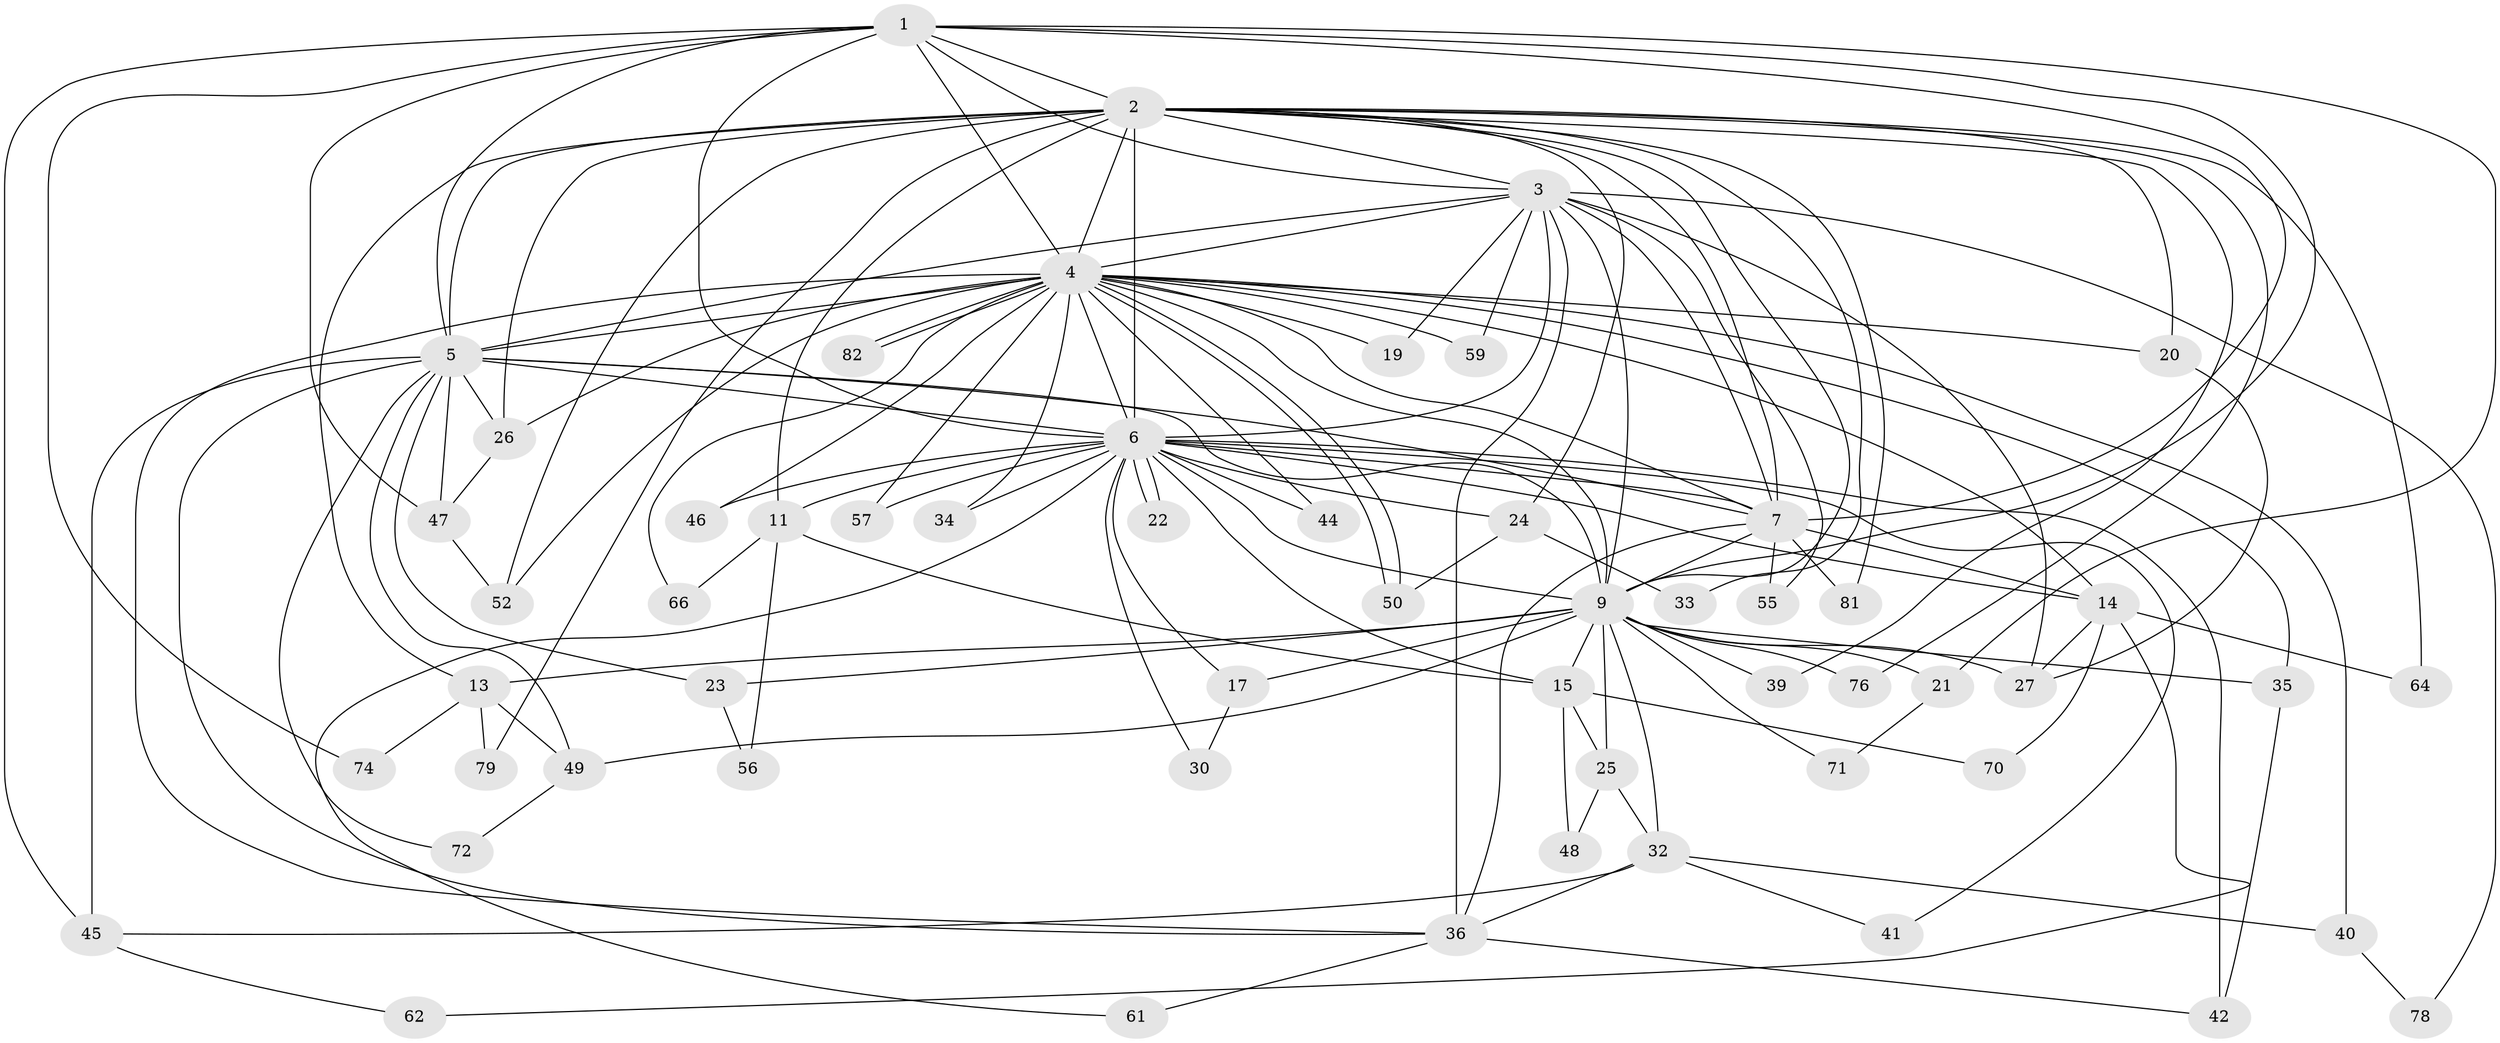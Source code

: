// Generated by graph-tools (version 1.1) at 2025/23/03/03/25 07:23:40]
// undirected, 57 vertices, 140 edges
graph export_dot {
graph [start="1"]
  node [color=gray90,style=filled];
  1 [super="+54"];
  2 [super="+10"];
  3 [super="+51"];
  4 [super="+28"];
  5 [super="+16"];
  6 [super="+8"];
  7 [super="+12"];
  9 [super="+38"];
  11 [super="+43"];
  13 [super="+68"];
  14 [super="+31"];
  15 [super="+18"];
  17 [super="+29"];
  19;
  20 [super="+73"];
  21;
  22;
  23;
  24;
  25;
  26 [super="+63"];
  27 [super="+75"];
  30;
  32 [super="+69"];
  33 [super="+60"];
  34;
  35 [super="+80"];
  36 [super="+37"];
  39;
  40 [super="+53"];
  41;
  42;
  44;
  45 [super="+77"];
  46;
  47 [super="+65"];
  48;
  49;
  50 [super="+67"];
  52 [super="+58"];
  55;
  56;
  57;
  59;
  61;
  62;
  64;
  66;
  70;
  71;
  72;
  74;
  76;
  78;
  79;
  81;
  82;
  1 -- 2 [weight=2];
  1 -- 3;
  1 -- 4;
  1 -- 5;
  1 -- 6 [weight=2];
  1 -- 7;
  1 -- 9 [weight=2];
  1 -- 21;
  1 -- 45;
  1 -- 47;
  1 -- 74;
  2 -- 3 [weight=2];
  2 -- 4 [weight=2];
  2 -- 5 [weight=2];
  2 -- 6 [weight=4];
  2 -- 7 [weight=2];
  2 -- 9 [weight=2];
  2 -- 11 [weight=2];
  2 -- 33 [weight=2];
  2 -- 76;
  2 -- 81;
  2 -- 64;
  2 -- 39;
  2 -- 26;
  2 -- 13;
  2 -- 79;
  2 -- 20;
  2 -- 24;
  2 -- 52;
  3 -- 4;
  3 -- 5;
  3 -- 6 [weight=2];
  3 -- 7 [weight=2];
  3 -- 9;
  3 -- 19;
  3 -- 55;
  3 -- 78;
  3 -- 59;
  3 -- 27;
  3 -- 36;
  4 -- 5;
  4 -- 6 [weight=2];
  4 -- 7 [weight=2];
  4 -- 9;
  4 -- 19;
  4 -- 20;
  4 -- 26;
  4 -- 34;
  4 -- 35;
  4 -- 36;
  4 -- 40 [weight=2];
  4 -- 44;
  4 -- 46;
  4 -- 50;
  4 -- 50;
  4 -- 52;
  4 -- 57;
  4 -- 59;
  4 -- 66;
  4 -- 82;
  4 -- 82;
  4 -- 14;
  5 -- 6 [weight=3];
  5 -- 7;
  5 -- 9;
  5 -- 23;
  5 -- 49;
  5 -- 72;
  5 -- 26;
  5 -- 45;
  5 -- 47;
  5 -- 36;
  6 -- 7 [weight=2];
  6 -- 9 [weight=2];
  6 -- 15;
  6 -- 22;
  6 -- 22;
  6 -- 24;
  6 -- 34;
  6 -- 41;
  6 -- 57;
  6 -- 11;
  6 -- 14;
  6 -- 17;
  6 -- 30;
  6 -- 42;
  6 -- 44;
  6 -- 46;
  6 -- 61;
  7 -- 9;
  7 -- 14;
  7 -- 36;
  7 -- 55;
  7 -- 81;
  9 -- 13 [weight=2];
  9 -- 17 [weight=2];
  9 -- 21;
  9 -- 23;
  9 -- 25;
  9 -- 27;
  9 -- 32;
  9 -- 35;
  9 -- 39;
  9 -- 49;
  9 -- 71;
  9 -- 76;
  9 -- 15;
  11 -- 15;
  11 -- 56;
  11 -- 66;
  13 -- 79;
  13 -- 49;
  13 -- 74;
  14 -- 27;
  14 -- 62;
  14 -- 64;
  14 -- 70;
  15 -- 25;
  15 -- 48;
  15 -- 70;
  17 -- 30;
  20 -- 27;
  21 -- 71;
  23 -- 56;
  24 -- 33;
  24 -- 50;
  25 -- 32;
  25 -- 48;
  26 -- 47;
  32 -- 40;
  32 -- 41;
  32 -- 45;
  32 -- 36;
  35 -- 42;
  36 -- 42;
  36 -- 61;
  40 -- 78;
  45 -- 62;
  47 -- 52;
  49 -- 72;
}
